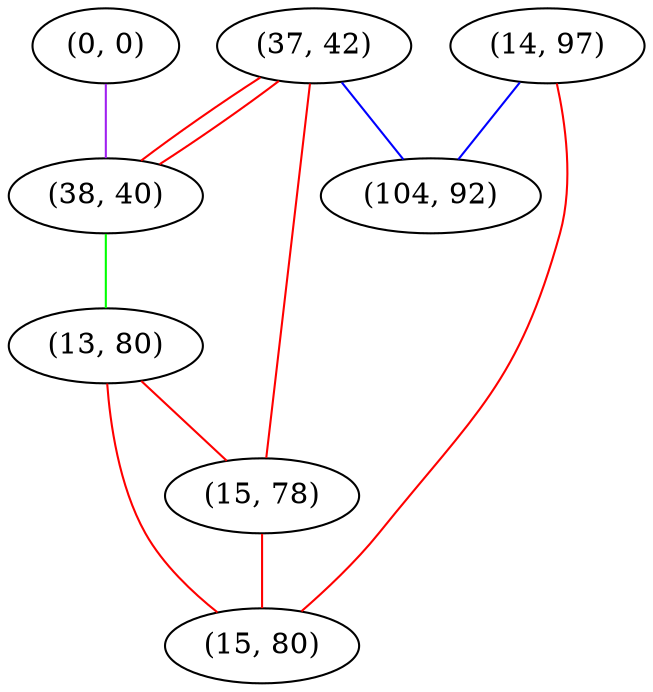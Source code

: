 graph "" {
"(0, 0)";
"(37, 42)";
"(38, 40)";
"(13, 80)";
"(14, 97)";
"(104, 92)";
"(15, 78)";
"(15, 80)";
"(0, 0)" -- "(38, 40)"  [color=purple, key=0, weight=4];
"(37, 42)" -- "(15, 78)"  [color=red, key=0, weight=1];
"(37, 42)" -- "(38, 40)"  [color=red, key=0, weight=1];
"(37, 42)" -- "(38, 40)"  [color=red, key=1, weight=1];
"(37, 42)" -- "(104, 92)"  [color=blue, key=0, weight=3];
"(38, 40)" -- "(13, 80)"  [color=green, key=0, weight=2];
"(13, 80)" -- "(15, 78)"  [color=red, key=0, weight=1];
"(13, 80)" -- "(15, 80)"  [color=red, key=0, weight=1];
"(14, 97)" -- "(15, 80)"  [color=red, key=0, weight=1];
"(14, 97)" -- "(104, 92)"  [color=blue, key=0, weight=3];
"(15, 78)" -- "(15, 80)"  [color=red, key=0, weight=1];
}
